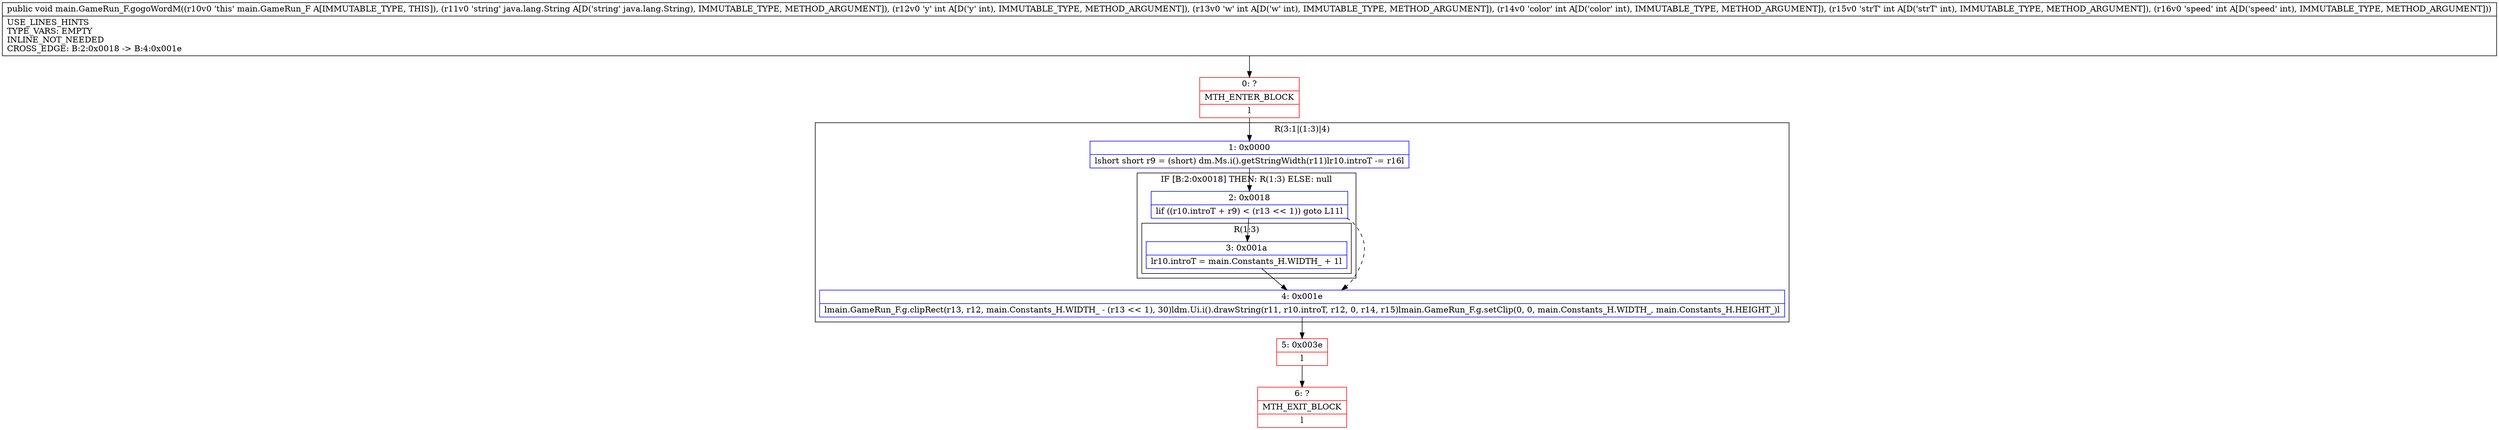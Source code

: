 digraph "CFG formain.GameRun_F.gogoWordM(Ljava\/lang\/String;IIIII)V" {
subgraph cluster_Region_1182380476 {
label = "R(3:1|(1:3)|4)";
node [shape=record,color=blue];
Node_1 [shape=record,label="{1\:\ 0x0000|lshort short r9 = (short) dm.Ms.i().getStringWidth(r11)lr10.introT \-= r16l}"];
subgraph cluster_IfRegion_412989019 {
label = "IF [B:2:0x0018] THEN: R(1:3) ELSE: null";
node [shape=record,color=blue];
Node_2 [shape=record,label="{2\:\ 0x0018|lif ((r10.introT + r9) \< (r13 \<\< 1)) goto L11l}"];
subgraph cluster_Region_2113940685 {
label = "R(1:3)";
node [shape=record,color=blue];
Node_3 [shape=record,label="{3\:\ 0x001a|lr10.introT = main.Constants_H.WIDTH_ + 1l}"];
}
}
Node_4 [shape=record,label="{4\:\ 0x001e|lmain.GameRun_F.g.clipRect(r13, r12, main.Constants_H.WIDTH_ \- (r13 \<\< 1), 30)ldm.Ui.i().drawString(r11, r10.introT, r12, 0, r14, r15)lmain.GameRun_F.g.setClip(0, 0, main.Constants_H.WIDTH_, main.Constants_H.HEIGHT_)l}"];
}
Node_0 [shape=record,color=red,label="{0\:\ ?|MTH_ENTER_BLOCK\l|l}"];
Node_5 [shape=record,color=red,label="{5\:\ 0x003e|l}"];
Node_6 [shape=record,color=red,label="{6\:\ ?|MTH_EXIT_BLOCK\l|l}"];
MethodNode[shape=record,label="{public void main.GameRun_F.gogoWordM((r10v0 'this' main.GameRun_F A[IMMUTABLE_TYPE, THIS]), (r11v0 'string' java.lang.String A[D('string' java.lang.String), IMMUTABLE_TYPE, METHOD_ARGUMENT]), (r12v0 'y' int A[D('y' int), IMMUTABLE_TYPE, METHOD_ARGUMENT]), (r13v0 'w' int A[D('w' int), IMMUTABLE_TYPE, METHOD_ARGUMENT]), (r14v0 'color' int A[D('color' int), IMMUTABLE_TYPE, METHOD_ARGUMENT]), (r15v0 'strT' int A[D('strT' int), IMMUTABLE_TYPE, METHOD_ARGUMENT]), (r16v0 'speed' int A[D('speed' int), IMMUTABLE_TYPE, METHOD_ARGUMENT]))  | USE_LINES_HINTS\lTYPE_VARS: EMPTY\lINLINE_NOT_NEEDED\lCROSS_EDGE: B:2:0x0018 \-\> B:4:0x001e\l}"];
MethodNode -> Node_0;
Node_1 -> Node_2;
Node_2 -> Node_3;
Node_2 -> Node_4[style=dashed];
Node_3 -> Node_4;
Node_4 -> Node_5;
Node_0 -> Node_1;
Node_5 -> Node_6;
}

